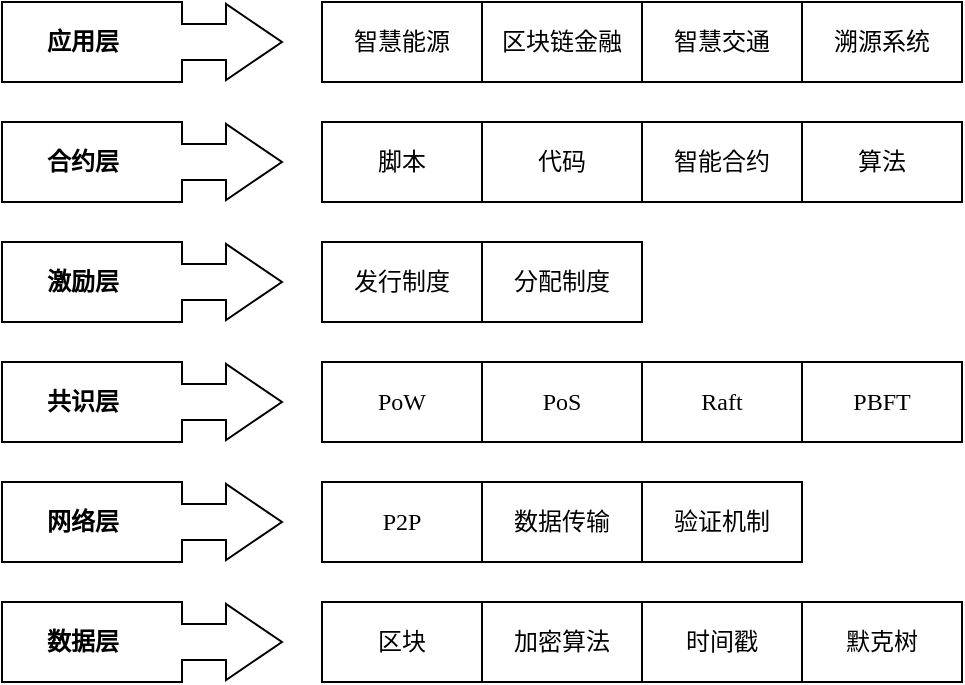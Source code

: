 <mxfile version="21.3.2" type="github">
  <diagram name="第 1 页" id="5stlvVwKQTENXhOsb_Dq">
    <mxGraphModel dx="1434" dy="764" grid="1" gridSize="10" guides="1" tooltips="1" connect="1" arrows="1" fold="1" page="1" pageScale="1" pageWidth="827" pageHeight="1169" math="0" shadow="0">
      <root>
        <mxCell id="0" />
        <mxCell id="1" parent="0" />
        <mxCell id="zBk1Tng8OVJCPWsyoCuW-44" value="" style="html=1;shadow=0;dashed=0;align=center;verticalAlign=middle;shape=mxgraph.arrows2.calloutArrow;dy=9;dx=28;notch=90;arrowHead=10;fontSize=12;fontFamily=宋体;" parent="1" vertex="1">
          <mxGeometry x="120" y="400" width="140" height="40" as="geometry" />
        </mxCell>
        <mxCell id="zBk1Tng8OVJCPWsyoCuW-7" value="数据层" style="text;html=1;align=center;verticalAlign=middle;resizable=0;points=[];autosize=1;strokeColor=none;fillColor=none;fontSize=12;fontStyle=1;fontFamily=宋体;" parent="1" vertex="1">
          <mxGeometry x="130" y="405" width="60" height="30" as="geometry" />
        </mxCell>
        <mxCell id="zBk1Tng8OVJCPWsyoCuW-49" value="区块" style="rounded=0;whiteSpace=wrap;html=1;fontSize=12;fontFamily=宋体;" parent="1" vertex="1">
          <mxGeometry x="280" y="400" width="80" height="40" as="geometry" />
        </mxCell>
        <mxCell id="zBk1Tng8OVJCPWsyoCuW-50" value="加密算法" style="rounded=0;whiteSpace=wrap;html=1;fontSize=12;fontFamily=宋体;" parent="1" vertex="1">
          <mxGeometry x="360" y="400" width="80" height="40" as="geometry" />
        </mxCell>
        <mxCell id="zBk1Tng8OVJCPWsyoCuW-51" value="时间戳" style="rounded=0;whiteSpace=wrap;html=1;fontSize=12;fontFamily=宋体;" parent="1" vertex="1">
          <mxGeometry x="440" y="400" width="80" height="40" as="geometry" />
        </mxCell>
        <mxCell id="zBk1Tng8OVJCPWsyoCuW-52" value="默克树" style="rounded=0;whiteSpace=wrap;html=1;fontSize=12;fontFamily=宋体;" parent="1" vertex="1">
          <mxGeometry x="520" y="400" width="80" height="40" as="geometry" />
        </mxCell>
        <mxCell id="zBk1Tng8OVJCPWsyoCuW-53" value="" style="html=1;shadow=0;dashed=0;align=center;verticalAlign=middle;shape=mxgraph.arrows2.calloutArrow;dy=9;dx=28;notch=90;arrowHead=10;fontSize=12;fontFamily=宋体;" parent="1" vertex="1">
          <mxGeometry x="120" y="340" width="140" height="40" as="geometry" />
        </mxCell>
        <mxCell id="zBk1Tng8OVJCPWsyoCuW-54" value="网络层" style="text;html=1;align=center;verticalAlign=middle;resizable=0;points=[];autosize=1;strokeColor=none;fillColor=none;fontSize=12;fontStyle=1;fontFamily=宋体;" parent="1" vertex="1">
          <mxGeometry x="130" y="345" width="60" height="30" as="geometry" />
        </mxCell>
        <mxCell id="zBk1Tng8OVJCPWsyoCuW-55" value="P2P" style="rounded=0;whiteSpace=wrap;html=1;fontSize=12;fontFamily=宋体;" parent="1" vertex="1">
          <mxGeometry x="280" y="340" width="80" height="40" as="geometry" />
        </mxCell>
        <mxCell id="zBk1Tng8OVJCPWsyoCuW-56" value="数据传输" style="rounded=0;whiteSpace=wrap;html=1;fontSize=12;fontFamily=宋体;" parent="1" vertex="1">
          <mxGeometry x="360" y="340" width="80" height="40" as="geometry" />
        </mxCell>
        <mxCell id="zBk1Tng8OVJCPWsyoCuW-57" value="验证机制" style="rounded=0;whiteSpace=wrap;html=1;fontSize=12;fontFamily=宋体;" parent="1" vertex="1">
          <mxGeometry x="440" y="340" width="80" height="40" as="geometry" />
        </mxCell>
        <mxCell id="zBk1Tng8OVJCPWsyoCuW-59" value="" style="html=1;shadow=0;dashed=0;align=center;verticalAlign=middle;shape=mxgraph.arrows2.calloutArrow;dy=9;dx=28;notch=90;arrowHead=10;fontSize=12;fontFamily=宋体;" parent="1" vertex="1">
          <mxGeometry x="120" y="280" width="140" height="40" as="geometry" />
        </mxCell>
        <mxCell id="zBk1Tng8OVJCPWsyoCuW-60" value="共识层" style="text;html=1;align=center;verticalAlign=middle;resizable=0;points=[];autosize=1;strokeColor=none;fillColor=none;fontSize=12;fontStyle=1;fontFamily=宋体;" parent="1" vertex="1">
          <mxGeometry x="130" y="285" width="60" height="30" as="geometry" />
        </mxCell>
        <mxCell id="zBk1Tng8OVJCPWsyoCuW-61" value="PoW" style="rounded=0;whiteSpace=wrap;html=1;fontSize=12;fontFamily=宋体;" parent="1" vertex="1">
          <mxGeometry x="280" y="280" width="80" height="40" as="geometry" />
        </mxCell>
        <mxCell id="zBk1Tng8OVJCPWsyoCuW-62" value="PoS" style="rounded=0;whiteSpace=wrap;html=1;fontSize=12;fontFamily=宋体;" parent="1" vertex="1">
          <mxGeometry x="360" y="280" width="80" height="40" as="geometry" />
        </mxCell>
        <mxCell id="zBk1Tng8OVJCPWsyoCuW-63" value="Raft" style="rounded=0;whiteSpace=wrap;html=1;fontSize=12;fontFamily=宋体;" parent="1" vertex="1">
          <mxGeometry x="440" y="280" width="80" height="40" as="geometry" />
        </mxCell>
        <mxCell id="zBk1Tng8OVJCPWsyoCuW-64" value="PBFT" style="rounded=0;whiteSpace=wrap;html=1;fontSize=12;fontFamily=宋体;" parent="1" vertex="1">
          <mxGeometry x="520" y="280" width="80" height="40" as="geometry" />
        </mxCell>
        <mxCell id="zBk1Tng8OVJCPWsyoCuW-65" value="" style="html=1;shadow=0;dashed=0;align=center;verticalAlign=middle;shape=mxgraph.arrows2.calloutArrow;dy=9;dx=28;notch=90;arrowHead=10;fontSize=12;fontFamily=宋体;" parent="1" vertex="1">
          <mxGeometry x="120" y="220" width="140" height="40" as="geometry" />
        </mxCell>
        <mxCell id="zBk1Tng8OVJCPWsyoCuW-66" value="激励层" style="text;html=1;align=center;verticalAlign=middle;resizable=0;points=[];autosize=1;strokeColor=none;fillColor=none;fontSize=12;fontStyle=1;fontFamily=宋体;" parent="1" vertex="1">
          <mxGeometry x="130" y="225" width="60" height="30" as="geometry" />
        </mxCell>
        <mxCell id="zBk1Tng8OVJCPWsyoCuW-67" value="发行制度" style="rounded=0;whiteSpace=wrap;html=1;fontSize=12;fontFamily=宋体;" parent="1" vertex="1">
          <mxGeometry x="280" y="220" width="80" height="40" as="geometry" />
        </mxCell>
        <mxCell id="zBk1Tng8OVJCPWsyoCuW-68" value="分配制度" style="rounded=0;whiteSpace=wrap;html=1;fontSize=12;fontFamily=宋体;" parent="1" vertex="1">
          <mxGeometry x="360" y="220" width="80" height="40" as="geometry" />
        </mxCell>
        <mxCell id="zBk1Tng8OVJCPWsyoCuW-71" value="" style="html=1;shadow=0;dashed=0;align=center;verticalAlign=middle;shape=mxgraph.arrows2.calloutArrow;dy=9;dx=28;notch=90;arrowHead=10;fontSize=12;fontFamily=宋体;" parent="1" vertex="1">
          <mxGeometry x="120" y="160" width="140" height="40" as="geometry" />
        </mxCell>
        <mxCell id="zBk1Tng8OVJCPWsyoCuW-72" value="合约层" style="text;html=1;align=center;verticalAlign=middle;resizable=0;points=[];autosize=1;strokeColor=none;fillColor=none;fontSize=12;fontStyle=1;fontFamily=宋体;" parent="1" vertex="1">
          <mxGeometry x="130" y="165" width="60" height="30" as="geometry" />
        </mxCell>
        <mxCell id="zBk1Tng8OVJCPWsyoCuW-73" value="脚本" style="rounded=0;whiteSpace=wrap;html=1;fontSize=12;fontFamily=宋体;" parent="1" vertex="1">
          <mxGeometry x="280" y="160" width="80" height="40" as="geometry" />
        </mxCell>
        <mxCell id="zBk1Tng8OVJCPWsyoCuW-74" value="代码" style="rounded=0;whiteSpace=wrap;html=1;fontSize=12;fontFamily=宋体;" parent="1" vertex="1">
          <mxGeometry x="360" y="160" width="80" height="40" as="geometry" />
        </mxCell>
        <mxCell id="zBk1Tng8OVJCPWsyoCuW-75" value="智能合约" style="rounded=0;whiteSpace=wrap;html=1;fontSize=12;fontFamily=宋体;" parent="1" vertex="1">
          <mxGeometry x="440" y="160" width="80" height="40" as="geometry" />
        </mxCell>
        <mxCell id="zBk1Tng8OVJCPWsyoCuW-76" value="算法" style="rounded=0;whiteSpace=wrap;html=1;fontSize=12;fontFamily=宋体;" parent="1" vertex="1">
          <mxGeometry x="520" y="160" width="80" height="40" as="geometry" />
        </mxCell>
        <mxCell id="zBk1Tng8OVJCPWsyoCuW-77" value="" style="html=1;shadow=0;dashed=0;align=center;verticalAlign=middle;shape=mxgraph.arrows2.calloutArrow;dy=9;dx=28;notch=90;arrowHead=10;fontSize=12;fontFamily=宋体;" parent="1" vertex="1">
          <mxGeometry x="120" y="100" width="140" height="40" as="geometry" />
        </mxCell>
        <mxCell id="zBk1Tng8OVJCPWsyoCuW-78" value="应用层" style="text;html=1;align=center;verticalAlign=middle;resizable=0;points=[];autosize=1;strokeColor=none;fillColor=none;fontSize=12;fontStyle=1;fontFamily=宋体;" parent="1" vertex="1">
          <mxGeometry x="130" y="105" width="60" height="30" as="geometry" />
        </mxCell>
        <mxCell id="zBk1Tng8OVJCPWsyoCuW-79" value="智慧能源" style="rounded=0;whiteSpace=wrap;html=1;fontSize=12;fontFamily=宋体;" parent="1" vertex="1">
          <mxGeometry x="280" y="100" width="80" height="40" as="geometry" />
        </mxCell>
        <mxCell id="zBk1Tng8OVJCPWsyoCuW-80" value="区块链金融" style="rounded=0;whiteSpace=wrap;html=1;fontSize=12;fontFamily=宋体;" parent="1" vertex="1">
          <mxGeometry x="360" y="100" width="80" height="40" as="geometry" />
        </mxCell>
        <mxCell id="zBk1Tng8OVJCPWsyoCuW-81" value="智慧交通" style="rounded=0;whiteSpace=wrap;html=1;fontSize=12;fontFamily=宋体;" parent="1" vertex="1">
          <mxGeometry x="440" y="100" width="80" height="40" as="geometry" />
        </mxCell>
        <mxCell id="zBk1Tng8OVJCPWsyoCuW-82" value="溯源系统" style="rounded=0;whiteSpace=wrap;html=1;fontSize=12;fontFamily=宋体;" parent="1" vertex="1">
          <mxGeometry x="520" y="100" width="80" height="40" as="geometry" />
        </mxCell>
      </root>
    </mxGraphModel>
  </diagram>
</mxfile>
